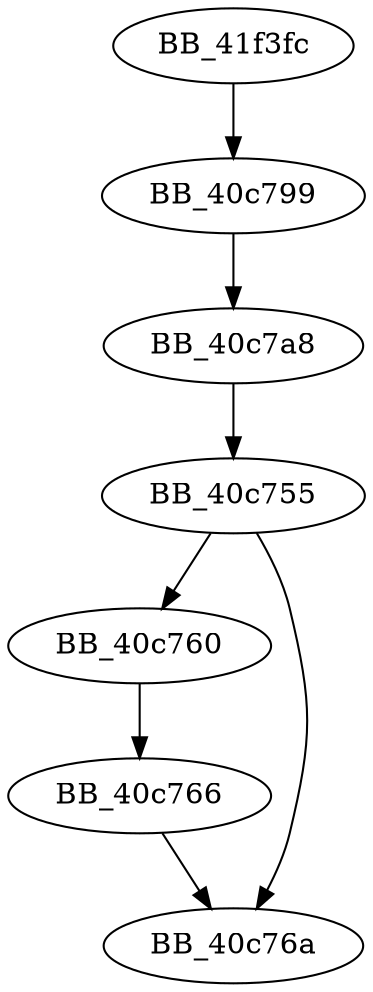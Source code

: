 DiGraph sub_41F3FC{
BB_40c755->BB_40c760
BB_40c755->BB_40c76a
BB_40c760->BB_40c766
BB_40c766->BB_40c76a
BB_40c799->BB_40c7a8
BB_40c7a8->BB_40c755
BB_41f3fc->BB_40c799
}
